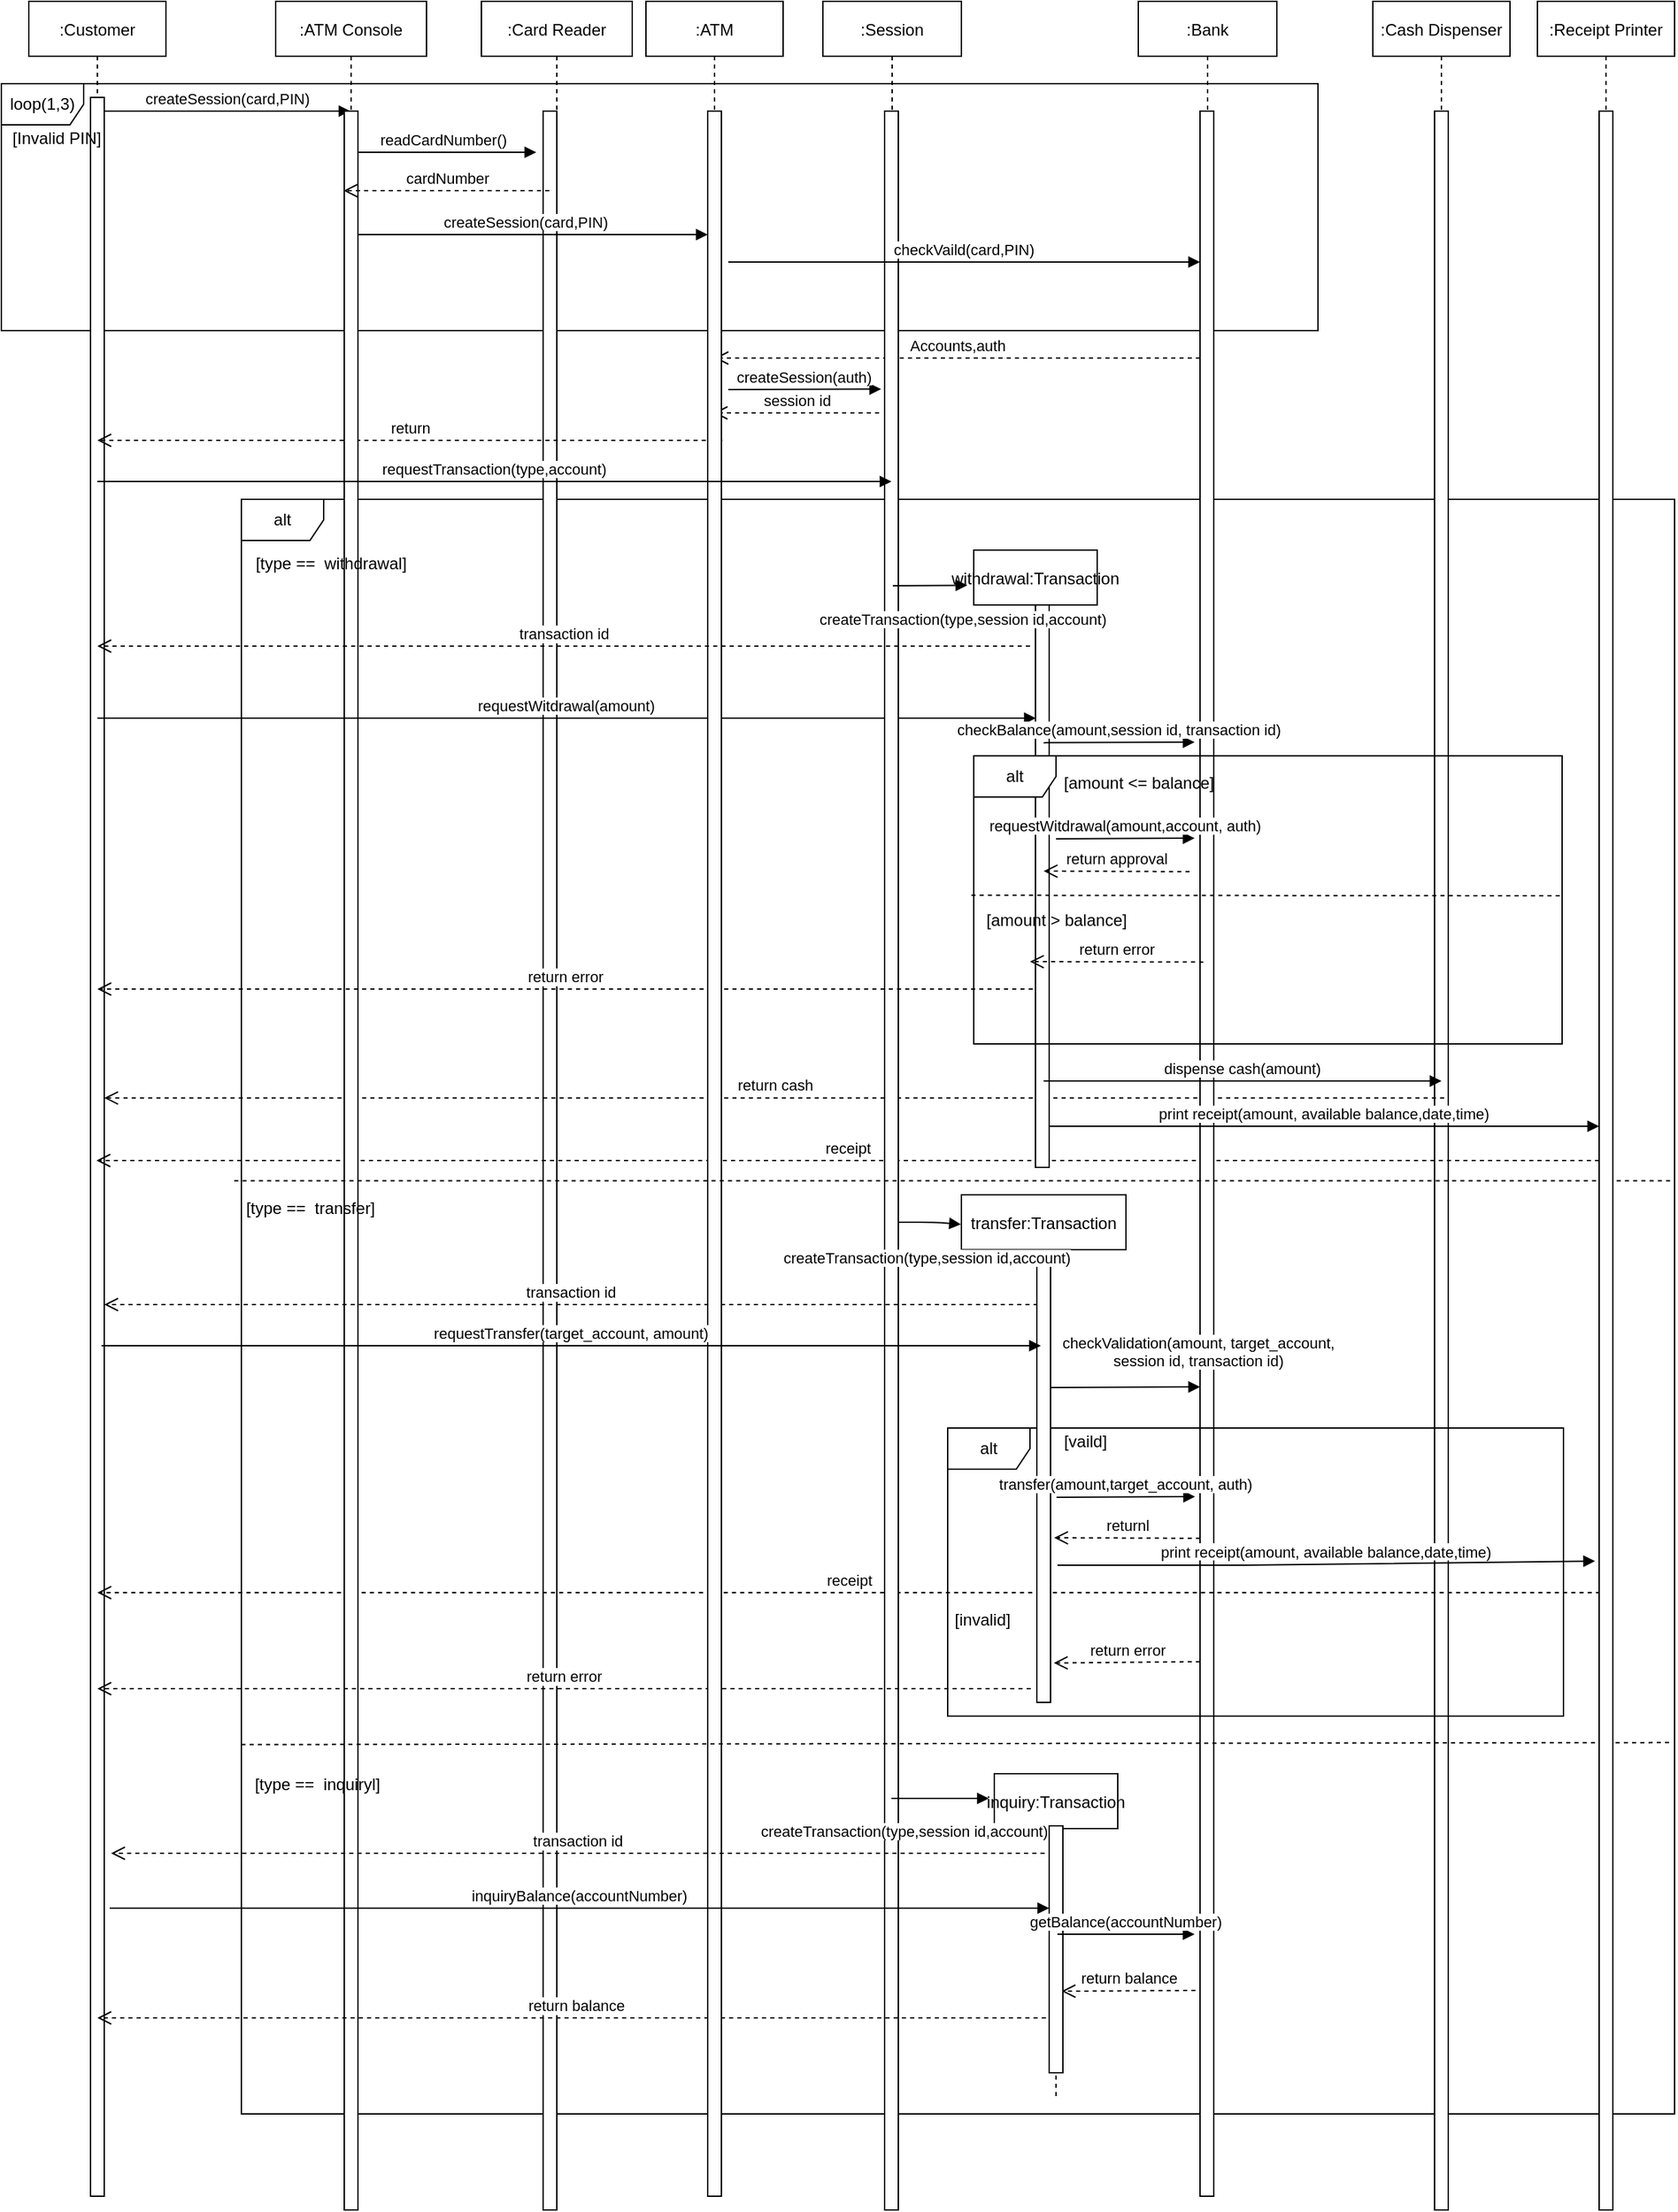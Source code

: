 <mxfile version="16.2.1" type="github">
  <diagram id="kgpKYQtTHZ0yAKxKKP6v" name="Page-1">
    <mxGraphModel dx="1035" dy="971" grid="1" gridSize="10" guides="1" tooltips="1" connect="1" arrows="1" fold="1" page="1" pageScale="1" pageWidth="850" pageHeight="1100" math="0" shadow="0">
      <root>
        <mxCell id="0" />
        <mxCell id="1" parent="0" />
        <mxCell id="FQo9Qr92jJREoeUoj_u--41" value="alt" style="shape=umlFrame;whiteSpace=wrap;html=1;" vertex="1" parent="1">
          <mxGeometry x="185" y="603" width="1045" height="1177" as="geometry" />
        </mxCell>
        <mxCell id="FQo9Qr92jJREoeUoj_u--32" value="loop(1,3)" style="shape=umlFrame;whiteSpace=wrap;html=1;" vertex="1" parent="1">
          <mxGeometry x="10" y="300" width="960" height="180" as="geometry" />
        </mxCell>
        <mxCell id="3nuBFxr9cyL0pnOWT2aG-1" value=":Customer" style="shape=umlLifeline;perimeter=lifelinePerimeter;container=1;collapsible=0;recursiveResize=0;rounded=0;shadow=0;strokeWidth=1;" parent="1" vertex="1">
          <mxGeometry x="30" y="240" width="100" height="1600" as="geometry" />
        </mxCell>
        <mxCell id="3nuBFxr9cyL0pnOWT2aG-2" value="" style="points=[];perimeter=orthogonalPerimeter;rounded=0;shadow=0;strokeWidth=1;" parent="3nuBFxr9cyL0pnOWT2aG-1" vertex="1">
          <mxGeometry x="45" y="70" width="10" height="1530" as="geometry" />
        </mxCell>
        <mxCell id="3nuBFxr9cyL0pnOWT2aG-5" value=":Card Reader" style="shape=umlLifeline;perimeter=lifelinePerimeter;container=1;collapsible=0;recursiveResize=0;rounded=0;shadow=0;strokeWidth=1;" parent="1" vertex="1">
          <mxGeometry x="360" y="240" width="110" height="1610" as="geometry" />
        </mxCell>
        <mxCell id="3nuBFxr9cyL0pnOWT2aG-6" value="" style="points=[];perimeter=orthogonalPerimeter;rounded=0;shadow=0;strokeWidth=1;" parent="3nuBFxr9cyL0pnOWT2aG-5" vertex="1">
          <mxGeometry x="45" y="80" width="10" height="1530" as="geometry" />
        </mxCell>
        <mxCell id="FQo9Qr92jJREoeUoj_u--14" value="readCardNumber()" style="verticalAlign=bottom;endArrow=block;shadow=0;strokeWidth=1;" edge="1" parent="3nuBFxr9cyL0pnOWT2aG-5">
          <mxGeometry relative="1" as="geometry">
            <mxPoint x="-95" y="110" as="sourcePoint" />
            <mxPoint x="40" y="110" as="targetPoint" />
            <Array as="points">
              <mxPoint x="20" y="110" />
            </Array>
          </mxGeometry>
        </mxCell>
        <mxCell id="FQo9Qr92jJREoeUoj_u--34" value="createSession(card,PIN)" style="verticalAlign=bottom;endArrow=block;shadow=0;strokeWidth=1;" edge="1" parent="3nuBFxr9cyL0pnOWT2aG-5" target="FQo9Qr92jJREoeUoj_u--19">
          <mxGeometry relative="1" as="geometry">
            <mxPoint x="-100" y="170" as="sourcePoint" />
            <mxPoint x="79.5" y="170" as="targetPoint" />
            <Array as="points">
              <mxPoint x="15" y="170" />
            </Array>
          </mxGeometry>
        </mxCell>
        <mxCell id="FQo9Qr92jJREoeUoj_u--38" value="return" style="html=1;verticalAlign=bottom;endArrow=open;dashed=1;endSize=8;rounded=0;" edge="1" parent="3nuBFxr9cyL0pnOWT2aG-5" target="3nuBFxr9cyL0pnOWT2aG-1">
          <mxGeometry relative="1" as="geometry">
            <mxPoint x="175.68" y="320" as="sourcePoint" />
            <mxPoint x="55.004" y="320" as="targetPoint" />
          </mxGeometry>
        </mxCell>
        <mxCell id="3nuBFxr9cyL0pnOWT2aG-8" value="createSession(card,PIN)" style="verticalAlign=bottom;endArrow=block;shadow=0;strokeWidth=1;" parent="1" source="3nuBFxr9cyL0pnOWT2aG-2" target="FQo9Qr92jJREoeUoj_u--5" edge="1">
          <mxGeometry relative="1" as="geometry">
            <mxPoint x="185" y="320" as="sourcePoint" />
            <Array as="points">
              <mxPoint x="200" y="320" />
            </Array>
          </mxGeometry>
        </mxCell>
        <mxCell id="FQo9Qr92jJREoeUoj_u--1" value=":Cash Dispenser" style="shape=umlLifeline;perimeter=lifelinePerimeter;container=1;collapsible=0;recursiveResize=0;rounded=0;shadow=0;strokeWidth=1;" vertex="1" parent="1">
          <mxGeometry x="1010" y="240" width="100" height="1610" as="geometry" />
        </mxCell>
        <mxCell id="FQo9Qr92jJREoeUoj_u--2" value="" style="points=[];perimeter=orthogonalPerimeter;rounded=0;shadow=0;strokeWidth=1;" vertex="1" parent="FQo9Qr92jJREoeUoj_u--1">
          <mxGeometry x="45" y="80" width="10" height="1530" as="geometry" />
        </mxCell>
        <mxCell id="FQo9Qr92jJREoeUoj_u--63" value="return cash" style="html=1;verticalAlign=bottom;endArrow=open;dashed=1;endSize=8;rounded=0;" edge="1" parent="FQo9Qr92jJREoeUoj_u--1">
          <mxGeometry relative="1" as="geometry">
            <mxPoint x="52.04" y="799.41" as="sourcePoint" />
            <mxPoint x="-924.996" y="799.41" as="targetPoint" />
          </mxGeometry>
        </mxCell>
        <mxCell id="FQo9Qr92jJREoeUoj_u--76" value="receipt" style="html=1;verticalAlign=bottom;endArrow=open;dashed=1;endSize=8;rounded=0;" edge="1" parent="FQo9Qr92jJREoeUoj_u--1">
          <mxGeometry relative="1" as="geometry">
            <mxPoint x="165" y="845" as="sourcePoint" />
            <mxPoint x="-930.676" y="845" as="targetPoint" />
            <Array as="points">
              <mxPoint x="120" y="845" />
            </Array>
          </mxGeometry>
        </mxCell>
        <mxCell id="FQo9Qr92jJREoeUoj_u--3" value=":Bank" style="shape=umlLifeline;perimeter=lifelinePerimeter;container=1;collapsible=0;recursiveResize=0;rounded=0;shadow=0;strokeWidth=1;" vertex="1" parent="1">
          <mxGeometry x="839" y="240" width="101" height="1600" as="geometry" />
        </mxCell>
        <mxCell id="FQo9Qr92jJREoeUoj_u--4" value="" style="points=[];perimeter=orthogonalPerimeter;rounded=0;shadow=0;strokeWidth=1;" vertex="1" parent="FQo9Qr92jJREoeUoj_u--3">
          <mxGeometry x="45" y="80" width="10" height="1520" as="geometry" />
        </mxCell>
        <mxCell id="FQo9Qr92jJREoeUoj_u--31" value="Accounts,auth" style="html=1;verticalAlign=bottom;endArrow=open;dashed=1;endSize=8;rounded=0;" edge="1" parent="FQo9Qr92jJREoeUoj_u--3" target="FQo9Qr92jJREoeUoj_u--18">
          <mxGeometry relative="1" as="geometry">
            <mxPoint x="45" y="260" as="sourcePoint" />
            <mxPoint x="-105" y="260" as="targetPoint" />
          </mxGeometry>
        </mxCell>
        <mxCell id="FQo9Qr92jJREoeUoj_u--86" value="alt" style="shape=umlFrame;whiteSpace=wrap;html=1;" vertex="1" parent="FQo9Qr92jJREoeUoj_u--3">
          <mxGeometry x="-139" y="1040" width="449" height="210" as="geometry" />
        </mxCell>
        <mxCell id="FQo9Qr92jJREoeUoj_u--85" value="checkValidation(amount, target_account,&#xa;session id, transaction id)" style="verticalAlign=bottom;endArrow=block;shadow=0;strokeWidth=1;" edge="1" parent="FQo9Qr92jJREoeUoj_u--3">
          <mxGeometry x="1" y="10" relative="1" as="geometry">
            <mxPoint x="-65" y="1010.44" as="sourcePoint" />
            <mxPoint x="45" y="1010" as="targetPoint" />
            <Array as="points" />
            <mxPoint x="-1" as="offset" />
          </mxGeometry>
        </mxCell>
        <mxCell id="FQo9Qr92jJREoeUoj_u--90" value="" style="endArrow=none;dashed=1;html=1;rounded=0;exitX=-0.004;exitY=0.662;exitDx=0;exitDy=0;exitPerimeter=0;" edge="1" parent="FQo9Qr92jJREoeUoj_u--3" target="FQo9Qr92jJREoeUoj_u--86">
          <mxGeometry width="50" height="50" relative="1" as="geometry">
            <mxPoint x="-138.996" y="1140.0" as="sourcePoint" />
            <mxPoint x="292.72" y="1140.36" as="targetPoint" />
          </mxGeometry>
        </mxCell>
        <mxCell id="FQo9Qr92jJREoeUoj_u--89" value="returnl" style="html=1;verticalAlign=bottom;endArrow=open;dashed=1;endSize=8;rounded=0;" edge="1" parent="FQo9Qr92jJREoeUoj_u--3">
          <mxGeometry relative="1" as="geometry">
            <mxPoint x="45.0" y="1120.41" as="sourcePoint" />
            <mxPoint x="-61.36" y="1120" as="targetPoint" />
          </mxGeometry>
        </mxCell>
        <mxCell id="FQo9Qr92jJREoeUoj_u--93" value="print receipt(amount, available balance,date,time)" style="verticalAlign=bottom;endArrow=block;shadow=0;strokeWidth=1;" edge="1" parent="FQo9Qr92jJREoeUoj_u--3">
          <mxGeometry relative="1" as="geometry">
            <mxPoint x="-59.0" y="1140" as="sourcePoint" />
            <mxPoint x="333" y="1137" as="targetPoint" />
            <Array as="points">
              <mxPoint x="77" y="1140" />
            </Array>
          </mxGeometry>
        </mxCell>
        <mxCell id="FQo9Qr92jJREoeUoj_u--94" value="receipt" style="html=1;verticalAlign=bottom;endArrow=open;dashed=1;endSize=8;rounded=0;" edge="1" parent="FQo9Qr92jJREoeUoj_u--3">
          <mxGeometry relative="1" as="geometry">
            <mxPoint x="336.68" y="1160" as="sourcePoint" />
            <mxPoint x="-758.996" y="1160" as="targetPoint" />
            <Array as="points">
              <mxPoint x="291.68" y="1160" />
            </Array>
          </mxGeometry>
        </mxCell>
        <mxCell id="FQo9Qr92jJREoeUoj_u--92" value="return error" style="html=1;verticalAlign=bottom;endArrow=open;dashed=1;endSize=8;rounded=0;entryX=1.241;entryY=0.913;entryDx=0;entryDy=0;entryPerimeter=0;" edge="1" parent="FQo9Qr92jJREoeUoj_u--3" target="FQo9Qr92jJREoeUoj_u--80">
          <mxGeometry relative="1" as="geometry">
            <mxPoint x="45.0" y="1210.32" as="sourcePoint" />
            <mxPoint x="-81.36" y="1210" as="targetPoint" />
          </mxGeometry>
        </mxCell>
        <mxCell id="FQo9Qr92jJREoeUoj_u--5" value=":ATM Console" style="shape=umlLifeline;perimeter=lifelinePerimeter;container=1;collapsible=0;recursiveResize=0;rounded=0;shadow=0;strokeWidth=1;" vertex="1" parent="1">
          <mxGeometry x="210" y="240" width="110" height="1610" as="geometry" />
        </mxCell>
        <mxCell id="FQo9Qr92jJREoeUoj_u--6" value="" style="points=[];perimeter=orthogonalPerimeter;rounded=0;shadow=0;strokeWidth=1;" vertex="1" parent="FQo9Qr92jJREoeUoj_u--5">
          <mxGeometry x="50" y="80" width="10" height="1530" as="geometry" />
        </mxCell>
        <mxCell id="FQo9Qr92jJREoeUoj_u--53" value="requestWitdrawal(amount)" style="verticalAlign=bottom;endArrow=block;shadow=0;strokeWidth=1;entryX=0.503;entryY=0.658;entryDx=0;entryDy=0;entryPerimeter=0;" edge="1" parent="FQo9Qr92jJREoeUoj_u--5" source="3nuBFxr9cyL0pnOWT2aG-1">
          <mxGeometry relative="1" as="geometry">
            <mxPoint x="60" y="523" as="sourcePoint" />
            <mxPoint x="554.27" y="522.56" as="targetPoint" />
            <Array as="points" />
          </mxGeometry>
        </mxCell>
        <mxCell id="FQo9Qr92jJREoeUoj_u--68" value="[type ==&amp;nbsp; transfer]" style="text;html=1;align=center;verticalAlign=middle;resizable=0;points=[];autosize=1;strokeColor=none;fillColor=none;" vertex="1" parent="FQo9Qr92jJREoeUoj_u--5">
          <mxGeometry x="-30" y="870" width="110" height="20" as="geometry" />
        </mxCell>
        <mxCell id="FQo9Qr92jJREoeUoj_u--70" value="[type ==&amp;nbsp; inquiryl]" style="text;html=1;align=center;verticalAlign=middle;resizable=0;points=[];autosize=1;strokeColor=none;fillColor=none;" vertex="1" parent="FQo9Qr92jJREoeUoj_u--5">
          <mxGeometry x="-25" y="1290" width="110" height="20" as="geometry" />
        </mxCell>
        <mxCell id="FQo9Qr92jJREoeUoj_u--46" value="[type ==&amp;nbsp; withdrawal]" style="text;html=1;align=center;verticalAlign=middle;resizable=0;points=[];autosize=1;strokeColor=none;fillColor=none;" vertex="1" parent="FQo9Qr92jJREoeUoj_u--5">
          <mxGeometry x="-25" y="400" width="130" height="20" as="geometry" />
        </mxCell>
        <mxCell id="FQo9Qr92jJREoeUoj_u--8" value="withdrawal:Transaction" style="shape=umlLifeline;perimeter=lifelinePerimeter;container=1;collapsible=0;recursiveResize=0;rounded=0;shadow=0;strokeWidth=1;" vertex="1" parent="1">
          <mxGeometry x="719" y="640" width="90" height="450" as="geometry" />
        </mxCell>
        <mxCell id="FQo9Qr92jJREoeUoj_u--9" value="" style="points=[];perimeter=orthogonalPerimeter;rounded=0;shadow=0;strokeWidth=1;" vertex="1" parent="FQo9Qr92jJREoeUoj_u--8">
          <mxGeometry x="45" y="40" width="10" height="410" as="geometry" />
        </mxCell>
        <mxCell id="FQo9Qr92jJREoeUoj_u--10" value=":Session" style="shape=umlLifeline;perimeter=lifelinePerimeter;container=1;collapsible=0;recursiveResize=0;rounded=0;shadow=0;strokeWidth=1;" vertex="1" parent="1">
          <mxGeometry x="609" y="240" width="101" height="1610" as="geometry" />
        </mxCell>
        <mxCell id="FQo9Qr92jJREoeUoj_u--11" value="" style="points=[];perimeter=orthogonalPerimeter;rounded=0;shadow=0;strokeWidth=1;" vertex="1" parent="FQo9Qr92jJREoeUoj_u--10">
          <mxGeometry x="45" y="80" width="10" height="1530" as="geometry" />
        </mxCell>
        <mxCell id="FQo9Qr92jJREoeUoj_u--37" value="session id" style="html=1;verticalAlign=bottom;endArrow=open;dashed=1;endSize=8;rounded=0;" edge="1" parent="FQo9Qr92jJREoeUoj_u--10">
          <mxGeometry relative="1" as="geometry">
            <mxPoint x="41" y="300" as="sourcePoint" />
            <mxPoint x="-79.676" y="300" as="targetPoint" />
          </mxGeometry>
        </mxCell>
        <mxCell id="FQo9Qr92jJREoeUoj_u--67" value="return error" style="html=1;verticalAlign=bottom;endArrow=open;dashed=1;endSize=8;rounded=0;" edge="1" parent="FQo9Qr92jJREoeUoj_u--10" target="3nuBFxr9cyL0pnOWT2aG-1">
          <mxGeometry relative="1" as="geometry">
            <mxPoint x="153.04" y="720.0" as="sourcePoint" />
            <mxPoint x="-208.996" y="720.0" as="targetPoint" />
          </mxGeometry>
        </mxCell>
        <mxCell id="FQo9Qr92jJREoeUoj_u--82" value="createTransaction(type,session id,account)" style="verticalAlign=bottom;endArrow=block;shadow=0;strokeWidth=1;entryX=-0.052;entryY=0.057;entryDx=0;entryDy=0;entryPerimeter=0;" edge="1" parent="FQo9Qr92jJREoeUoj_u--10" target="FQo9Qr92jJREoeUoj_u--8">
          <mxGeometry x="0.871" y="-34" relative="1" as="geometry">
            <mxPoint x="51" y="426" as="sourcePoint" />
            <mxPoint x="41" y="450" as="targetPoint" />
            <Array as="points">
              <mxPoint x="51" y="426" />
            </Array>
            <mxPoint as="offset" />
          </mxGeometry>
        </mxCell>
        <mxCell id="FQo9Qr92jJREoeUoj_u--83" value="transaction id" style="html=1;verticalAlign=bottom;endArrow=open;dashed=1;endSize=8;rounded=0;" edge="1" parent="FQo9Qr92jJREoeUoj_u--10">
          <mxGeometry relative="1" as="geometry">
            <mxPoint x="156.68" y="950" as="sourcePoint" />
            <mxPoint x="-523.996" y="950" as="targetPoint" />
          </mxGeometry>
        </mxCell>
        <mxCell id="FQo9Qr92jJREoeUoj_u--95" value="return error" style="html=1;verticalAlign=bottom;endArrow=open;dashed=1;endSize=8;rounded=0;" edge="1" parent="FQo9Qr92jJREoeUoj_u--10" target="3nuBFxr9cyL0pnOWT2aG-1">
          <mxGeometry relative="1" as="geometry">
            <mxPoint x="151.59" y="1230.0" as="sourcePoint" />
            <mxPoint x="45.0" y="1230.97" as="targetPoint" />
          </mxGeometry>
        </mxCell>
        <mxCell id="FQo9Qr92jJREoeUoj_u--103" value="return balance" style="html=1;verticalAlign=bottom;endArrow=open;dashed=1;endSize=8;rounded=0;entryX=0.545;entryY=0.669;entryDx=0;entryDy=0;entryPerimeter=0;" edge="1" parent="FQo9Qr92jJREoeUoj_u--10" target="FQo9Qr92jJREoeUoj_u--77">
          <mxGeometry relative="1" as="geometry">
            <mxPoint x="271.68" y="1450" as="sourcePoint" />
            <mxPoint x="-408.996" y="1450" as="targetPoint" />
          </mxGeometry>
        </mxCell>
        <mxCell id="FQo9Qr92jJREoeUoj_u--104" value="return balance" style="html=1;verticalAlign=bottom;endArrow=open;dashed=1;endSize=8;rounded=0;" edge="1" parent="FQo9Qr92jJREoeUoj_u--10" target="3nuBFxr9cyL0pnOWT2aG-1">
          <mxGeometry relative="1" as="geometry">
            <mxPoint x="168.63" y="1470" as="sourcePoint" />
            <mxPoint x="71.0" y="1470.553" as="targetPoint" />
          </mxGeometry>
        </mxCell>
        <mxCell id="FQo9Qr92jJREoeUoj_u--15" value="cardNumber" style="html=1;verticalAlign=bottom;endArrow=open;dashed=1;endSize=8;rounded=0;" edge="1" parent="1">
          <mxGeometry relative="1" as="geometry">
            <mxPoint x="409.5" y="378" as="sourcePoint" />
            <mxPoint x="259.5" y="378" as="targetPoint" />
          </mxGeometry>
        </mxCell>
        <mxCell id="FQo9Qr92jJREoeUoj_u--18" value=":ATM" style="shape=umlLifeline;perimeter=lifelinePerimeter;container=1;collapsible=0;recursiveResize=0;rounded=0;shadow=0;strokeWidth=1;" vertex="1" parent="1">
          <mxGeometry x="480" y="240" width="100" height="1600" as="geometry" />
        </mxCell>
        <mxCell id="FQo9Qr92jJREoeUoj_u--19" value="" style="points=[];perimeter=orthogonalPerimeter;rounded=0;shadow=0;strokeWidth=1;" vertex="1" parent="FQo9Qr92jJREoeUoj_u--18">
          <mxGeometry x="45" y="80" width="10" height="1520" as="geometry" />
        </mxCell>
        <mxCell id="FQo9Qr92jJREoeUoj_u--71" value="" style="endArrow=none;dashed=1;html=1;rounded=0;entryX=0.999;entryY=0.77;entryDx=0;entryDy=0;entryPerimeter=0;exitX=0.001;exitY=0.553;exitDx=0;exitDy=0;exitPerimeter=0;" edge="1" parent="FQo9Qr92jJREoeUoj_u--18" target="FQo9Qr92jJREoeUoj_u--41">
          <mxGeometry width="50" height="50" relative="1" as="geometry">
            <mxPoint x="-295.005" y="1270.781" as="sourcePoint" />
            <mxPoint x="712.005" y="1270.004" as="targetPoint" />
          </mxGeometry>
        </mxCell>
        <mxCell id="FQo9Qr92jJREoeUoj_u--33" value="[Invalid PIN]" style="text;html=1;align=center;verticalAlign=middle;resizable=0;points=[];autosize=1;strokeColor=none;fillColor=none;" vertex="1" parent="1">
          <mxGeometry x="10" y="330" width="80" height="20" as="geometry" />
        </mxCell>
        <mxCell id="FQo9Qr92jJREoeUoj_u--30" value="checkVaild(card,PIN)" style="verticalAlign=bottom;endArrow=block;shadow=0;strokeWidth=1;" edge="1" parent="1" target="FQo9Qr92jJREoeUoj_u--4">
          <mxGeometry relative="1" as="geometry">
            <mxPoint x="540" y="430" as="sourcePoint" />
            <mxPoint x="759.5" y="430" as="targetPoint" />
            <Array as="points">
              <mxPoint x="540" y="430" />
              <mxPoint x="600" y="430" />
            </Array>
          </mxGeometry>
        </mxCell>
        <mxCell id="FQo9Qr92jJREoeUoj_u--36" value="createSession(auth)" style="verticalAlign=bottom;endArrow=block;shadow=0;strokeWidth=1;entryX=-0.253;entryY=0.409;entryDx=0;entryDy=0;entryPerimeter=0;" edge="1" parent="1">
          <mxGeometry relative="1" as="geometry">
            <mxPoint x="540" y="523" as="sourcePoint" />
            <mxPoint x="651.47" y="522.66" as="targetPoint" />
            <Array as="points" />
          </mxGeometry>
        </mxCell>
        <mxCell id="FQo9Qr92jJREoeUoj_u--39" value="requestTransaction(type,account)" style="verticalAlign=bottom;endArrow=block;shadow=0;strokeWidth=1;" edge="1" parent="1" target="FQo9Qr92jJREoeUoj_u--10">
          <mxGeometry relative="1" as="geometry">
            <mxPoint x="80" y="590" as="sourcePoint" />
            <mxPoint x="260" y="590" as="targetPoint" />
            <Array as="points">
              <mxPoint x="195" y="590" />
            </Array>
          </mxGeometry>
        </mxCell>
        <mxCell id="FQo9Qr92jJREoeUoj_u--47" value="" style="endArrow=none;dashed=1;html=1;rounded=0;entryX=1;entryY=0.422;entryDx=0;entryDy=0;entryPerimeter=0;exitX=-0.005;exitY=0.422;exitDx=0;exitDy=0;exitPerimeter=0;" edge="1" parent="1" source="FQo9Qr92jJREoeUoj_u--41" target="FQo9Qr92jJREoeUoj_u--41">
          <mxGeometry width="50" height="50" relative="1" as="geometry">
            <mxPoint x="192.985" y="1100.781" as="sourcePoint" />
            <mxPoint x="1199.995" y="1100.004" as="targetPoint" />
          </mxGeometry>
        </mxCell>
        <mxCell id="FQo9Qr92jJREoeUoj_u--50" value="transaction id" style="html=1;verticalAlign=bottom;endArrow=open;dashed=1;endSize=8;rounded=0;" edge="1" parent="1" target="3nuBFxr9cyL0pnOWT2aG-1">
          <mxGeometry relative="1" as="geometry">
            <mxPoint x="760" y="710" as="sourcePoint" />
            <mxPoint x="660" y="710" as="targetPoint" />
          </mxGeometry>
        </mxCell>
        <mxCell id="FQo9Qr92jJREoeUoj_u--55" value="checkBalance(amount,session id, transaction id)" style="verticalAlign=bottom;endArrow=block;shadow=0;strokeWidth=1;" edge="1" parent="1">
          <mxGeometry relative="1" as="geometry">
            <mxPoint x="770" y="780.44" as="sourcePoint" />
            <mxPoint x="880" y="780" as="targetPoint" />
            <Array as="points" />
          </mxGeometry>
        </mxCell>
        <mxCell id="FQo9Qr92jJREoeUoj_u--56" value="alt" style="shape=umlFrame;whiteSpace=wrap;html=1;" vertex="1" parent="1">
          <mxGeometry x="719" y="790" width="429" height="210" as="geometry" />
        </mxCell>
        <mxCell id="FQo9Qr92jJREoeUoj_u--57" value="[amount &amp;lt;= balance]" style="text;html=1;align=center;verticalAlign=middle;resizable=0;points=[];autosize=1;strokeColor=none;fillColor=none;" vertex="1" parent="1">
          <mxGeometry x="774" y="800" width="130" height="20" as="geometry" />
        </mxCell>
        <mxCell id="FQo9Qr92jJREoeUoj_u--60" value="requestWitdrawal(amount,account, auth)" style="verticalAlign=bottom;endArrow=block;shadow=0;strokeWidth=1;" edge="1" parent="1">
          <mxGeometry relative="1" as="geometry">
            <mxPoint x="779" y="850.44" as="sourcePoint" />
            <mxPoint x="880" y="850" as="targetPoint" />
            <Array as="points" />
          </mxGeometry>
        </mxCell>
        <mxCell id="FQo9Qr92jJREoeUoj_u--61" value="return approval" style="html=1;verticalAlign=bottom;endArrow=open;dashed=1;endSize=8;rounded=0;" edge="1" parent="1">
          <mxGeometry relative="1" as="geometry">
            <mxPoint x="876.36" y="874.41" as="sourcePoint" />
            <mxPoint x="770" y="874" as="targetPoint" />
          </mxGeometry>
        </mxCell>
        <mxCell id="FQo9Qr92jJREoeUoj_u--62" value="dispense cash(amount)" style="verticalAlign=bottom;endArrow=block;shadow=0;strokeWidth=1;entryX=0.795;entryY=0.706;entryDx=0;entryDy=0;entryPerimeter=0;" edge="1" parent="1">
          <mxGeometry relative="1" as="geometry">
            <mxPoint x="770" y="1027" as="sourcePoint" />
            <mxPoint x="1060.055" y="1027.02" as="targetPoint" />
            <Array as="points" />
          </mxGeometry>
        </mxCell>
        <mxCell id="FQo9Qr92jJREoeUoj_u--64" value="" style="endArrow=none;dashed=1;html=1;rounded=0;exitX=-0.004;exitY=0.662;exitDx=0;exitDy=0;exitPerimeter=0;" edge="1" parent="1">
          <mxGeometry width="50" height="50" relative="1" as="geometry">
            <mxPoint x="717.284" y="891.64" as="sourcePoint" />
            <mxPoint x="1149" y="892" as="targetPoint" />
          </mxGeometry>
        </mxCell>
        <mxCell id="FQo9Qr92jJREoeUoj_u--65" value="[amount &amp;gt; balance]" style="text;html=1;align=center;verticalAlign=middle;resizable=0;points=[];autosize=1;strokeColor=none;fillColor=none;" vertex="1" parent="1">
          <mxGeometry x="719" y="900" width="120" height="20" as="geometry" />
        </mxCell>
        <mxCell id="FQo9Qr92jJREoeUoj_u--66" value="return error" style="html=1;verticalAlign=bottom;endArrow=open;dashed=1;endSize=8;rounded=0;" edge="1" parent="1">
          <mxGeometry relative="1" as="geometry">
            <mxPoint x="886.36" y="940.32" as="sourcePoint" />
            <mxPoint x="760" y="940" as="targetPoint" />
          </mxGeometry>
        </mxCell>
        <mxCell id="FQo9Qr92jJREoeUoj_u--73" value=":Receipt Printer" style="shape=umlLifeline;perimeter=lifelinePerimeter;container=1;collapsible=0;recursiveResize=0;rounded=0;shadow=0;strokeWidth=1;" vertex="1" parent="1">
          <mxGeometry x="1130" y="240" width="100" height="1610" as="geometry" />
        </mxCell>
        <mxCell id="FQo9Qr92jJREoeUoj_u--74" value="" style="points=[];perimeter=orthogonalPerimeter;rounded=0;shadow=0;strokeWidth=1;" vertex="1" parent="FQo9Qr92jJREoeUoj_u--73">
          <mxGeometry x="45" y="80" width="10" height="1530" as="geometry" />
        </mxCell>
        <mxCell id="FQo9Qr92jJREoeUoj_u--75" value="print receipt(amount, available balance,date,time)" style="verticalAlign=bottom;endArrow=block;shadow=0;strokeWidth=1;" edge="1" parent="1" source="FQo9Qr92jJREoeUoj_u--9" target="FQo9Qr92jJREoeUoj_u--74">
          <mxGeometry relative="1" as="geometry">
            <mxPoint x="1060" y="1039.41" as="sourcePoint" />
            <mxPoint x="1180" y="1039" as="targetPoint" />
            <Array as="points">
              <mxPoint x="910" y="1060" />
            </Array>
          </mxGeometry>
        </mxCell>
        <mxCell id="FQo9Qr92jJREoeUoj_u--77" value="inquiry:Transaction" style="shape=umlLifeline;perimeter=lifelinePerimeter;container=1;collapsible=0;recursiveResize=0;rounded=0;shadow=0;strokeWidth=1;" vertex="1" parent="1">
          <mxGeometry x="734" y="1532" width="90" height="237" as="geometry" />
        </mxCell>
        <mxCell id="FQo9Qr92jJREoeUoj_u--78" value="" style="points=[];perimeter=orthogonalPerimeter;rounded=0;shadow=0;strokeWidth=1;" vertex="1" parent="FQo9Qr92jJREoeUoj_u--77">
          <mxGeometry x="40" y="38" width="10" height="180" as="geometry" />
        </mxCell>
        <mxCell id="FQo9Qr92jJREoeUoj_u--79" value="transfer:Transaction" style="shape=umlLifeline;perimeter=lifelinePerimeter;container=1;collapsible=0;recursiveResize=0;rounded=0;shadow=0;strokeWidth=1;size=40;" vertex="1" parent="1">
          <mxGeometry x="710" y="1110" width="120" height="370" as="geometry" />
        </mxCell>
        <mxCell id="FQo9Qr92jJREoeUoj_u--80" value="" style="points=[];perimeter=orthogonalPerimeter;rounded=0;shadow=0;strokeWidth=1;" vertex="1" parent="FQo9Qr92jJREoeUoj_u--79">
          <mxGeometry x="55" y="40" width="10" height="330" as="geometry" />
        </mxCell>
        <mxCell id="FQo9Qr92jJREoeUoj_u--87" value="[vaild]" style="text;html=1;align=center;verticalAlign=middle;resizable=0;points=[];autosize=1;strokeColor=none;fillColor=none;" vertex="1" parent="FQo9Qr92jJREoeUoj_u--79">
          <mxGeometry x="65" y="170" width="50" height="20" as="geometry" />
        </mxCell>
        <mxCell id="FQo9Qr92jJREoeUoj_u--91" value="[invalid]" style="text;html=1;align=center;verticalAlign=middle;resizable=0;points=[];autosize=1;strokeColor=none;fillColor=none;" vertex="1" parent="FQo9Qr92jJREoeUoj_u--79">
          <mxGeometry x="-15" y="300" width="60" height="20" as="geometry" />
        </mxCell>
        <mxCell id="FQo9Qr92jJREoeUoj_u--81" value="createTransaction(type,session id,account)" style="verticalAlign=bottom;endArrow=block;shadow=0;strokeWidth=1;entryX=-0.003;entryY=0.058;entryDx=0;entryDy=0;entryPerimeter=0;" edge="1" parent="1" source="FQo9Qr92jJREoeUoj_u--11" target="FQo9Qr92jJREoeUoj_u--79">
          <mxGeometry x="-0.071" y="-35" relative="1" as="geometry">
            <mxPoint x="260" y="1135" as="sourcePoint" />
            <mxPoint x="709.09" y="1130.0" as="targetPoint" />
            <Array as="points">
              <mxPoint x="690" y="1130" />
            </Array>
            <mxPoint as="offset" />
          </mxGeometry>
        </mxCell>
        <mxCell id="FQo9Qr92jJREoeUoj_u--84" value="requestTransfer(target_account, amount)" style="verticalAlign=bottom;endArrow=block;shadow=0;strokeWidth=1;entryX=0.503;entryY=0.658;entryDx=0;entryDy=0;entryPerimeter=0;" edge="1" parent="1">
          <mxGeometry relative="1" as="geometry">
            <mxPoint x="83.004" y="1220.0" as="sourcePoint" />
            <mxPoint x="767.95" y="1220.0" as="targetPoint" />
            <Array as="points" />
          </mxGeometry>
        </mxCell>
        <mxCell id="FQo9Qr92jJREoeUoj_u--88" value="transfer(amount,target_account, auth)" style="verticalAlign=bottom;endArrow=block;shadow=0;strokeWidth=1;" edge="1" parent="1">
          <mxGeometry relative="1" as="geometry">
            <mxPoint x="779.36" y="1330.44" as="sourcePoint" />
            <mxPoint x="880.36" y="1330" as="targetPoint" />
            <Array as="points" />
          </mxGeometry>
        </mxCell>
        <mxCell id="FQo9Qr92jJREoeUoj_u--99" value="createTransaction(type,session id,account)" style="verticalAlign=bottom;endArrow=block;shadow=0;strokeWidth=1;" edge="1" parent="1">
          <mxGeometry x="-0.455" y="-24" relative="1" as="geometry">
            <mxPoint x="659" y="1550" as="sourcePoint" />
            <mxPoint x="730" y="1550" as="targetPoint" />
            <Array as="points">
              <mxPoint x="690" y="1550" />
            </Array>
            <mxPoint x="-10" y="9" as="offset" />
          </mxGeometry>
        </mxCell>
        <mxCell id="FQo9Qr92jJREoeUoj_u--100" value="transaction id" style="html=1;verticalAlign=bottom;endArrow=open;dashed=1;endSize=8;rounded=0;" edge="1" parent="1">
          <mxGeometry relative="1" as="geometry">
            <mxPoint x="770.68" y="1590" as="sourcePoint" />
            <mxPoint x="90.004" y="1590" as="targetPoint" />
          </mxGeometry>
        </mxCell>
        <mxCell id="FQo9Qr92jJREoeUoj_u--101" value="inquiryBalance(accountNumber)" style="verticalAlign=bottom;endArrow=block;shadow=0;strokeWidth=1;entryX=0.503;entryY=0.658;entryDx=0;entryDy=0;entryPerimeter=0;" edge="1" parent="1">
          <mxGeometry relative="1" as="geometry">
            <mxPoint x="89.054" y="1630" as="sourcePoint" />
            <mxPoint x="774.0" y="1630" as="targetPoint" />
            <Array as="points" />
          </mxGeometry>
        </mxCell>
        <mxCell id="FQo9Qr92jJREoeUoj_u--102" value="getBalance(accountNumber)" style="verticalAlign=bottom;endArrow=block;shadow=0;strokeWidth=1;" edge="1" parent="1">
          <mxGeometry relative="1" as="geometry">
            <mxPoint x="780.004" y="1649" as="sourcePoint" />
            <mxPoint x="880" y="1649" as="targetPoint" />
            <Array as="points" />
          </mxGeometry>
        </mxCell>
      </root>
    </mxGraphModel>
  </diagram>
</mxfile>
